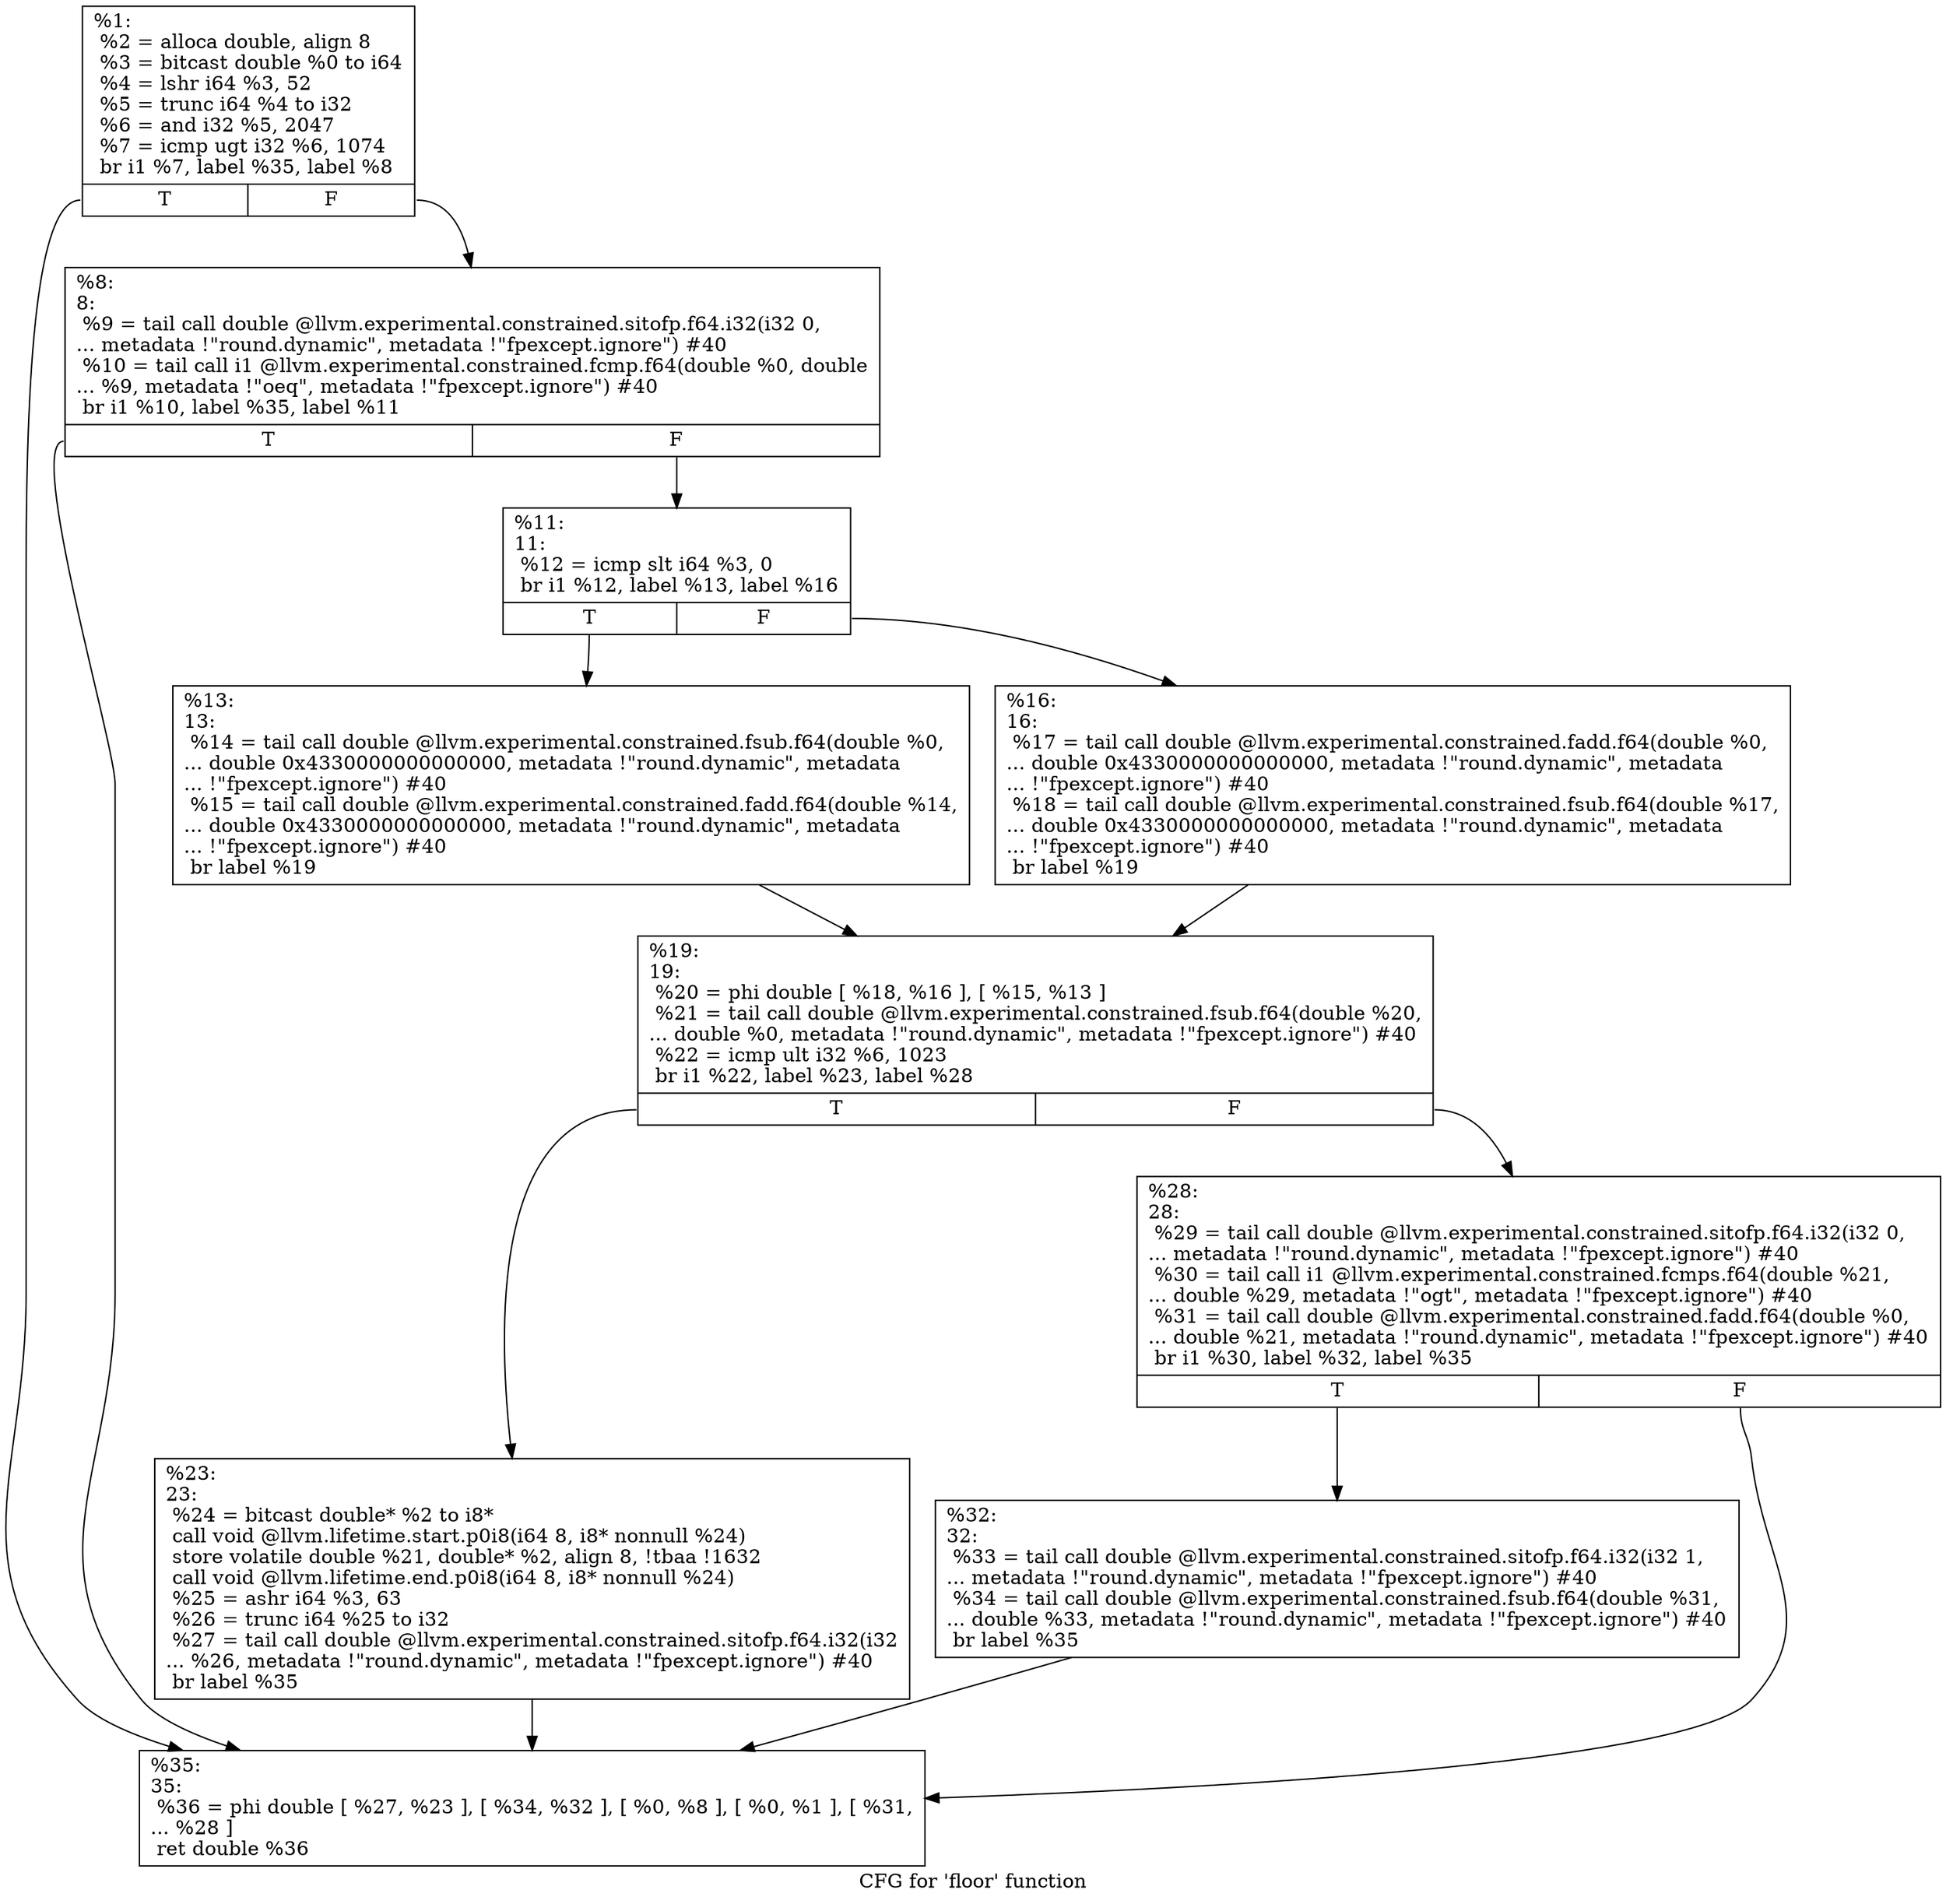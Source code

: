 digraph "CFG for 'floor' function" {
	label="CFG for 'floor' function";

	Node0x171f660 [shape=record,label="{%1:\l  %2 = alloca double, align 8\l  %3 = bitcast double %0 to i64\l  %4 = lshr i64 %3, 52\l  %5 = trunc i64 %4 to i32\l  %6 = and i32 %5, 2047\l  %7 = icmp ugt i32 %6, 1074\l  br i1 %7, label %35, label %8\l|{<s0>T|<s1>F}}"];
	Node0x171f660:s0 -> Node0x171f930;
	Node0x171f660:s1 -> Node0x171f6b0;
	Node0x171f6b0 [shape=record,label="{%8:\l8:                                                \l  %9 = tail call double @llvm.experimental.constrained.sitofp.f64.i32(i32 0,\l... metadata !\"round.dynamic\", metadata !\"fpexcept.ignore\") #40\l  %10 = tail call i1 @llvm.experimental.constrained.fcmp.f64(double %0, double\l... %9, metadata !\"oeq\", metadata !\"fpexcept.ignore\") #40\l  br i1 %10, label %35, label %11\l|{<s0>T|<s1>F}}"];
	Node0x171f6b0:s0 -> Node0x171f930;
	Node0x171f6b0:s1 -> Node0x171f700;
	Node0x171f700 [shape=record,label="{%11:\l11:                                               \l  %12 = icmp slt i64 %3, 0\l  br i1 %12, label %13, label %16\l|{<s0>T|<s1>F}}"];
	Node0x171f700:s0 -> Node0x171f750;
	Node0x171f700:s1 -> Node0x171f7a0;
	Node0x171f750 [shape=record,label="{%13:\l13:                                               \l  %14 = tail call double @llvm.experimental.constrained.fsub.f64(double %0,\l... double 0x4330000000000000, metadata !\"round.dynamic\", metadata\l... !\"fpexcept.ignore\") #40\l  %15 = tail call double @llvm.experimental.constrained.fadd.f64(double %14,\l... double 0x4330000000000000, metadata !\"round.dynamic\", metadata\l... !\"fpexcept.ignore\") #40\l  br label %19\l}"];
	Node0x171f750 -> Node0x171f7f0;
	Node0x171f7a0 [shape=record,label="{%16:\l16:                                               \l  %17 = tail call double @llvm.experimental.constrained.fadd.f64(double %0,\l... double 0x4330000000000000, metadata !\"round.dynamic\", metadata\l... !\"fpexcept.ignore\") #40\l  %18 = tail call double @llvm.experimental.constrained.fsub.f64(double %17,\l... double 0x4330000000000000, metadata !\"round.dynamic\", metadata\l... !\"fpexcept.ignore\") #40\l  br label %19\l}"];
	Node0x171f7a0 -> Node0x171f7f0;
	Node0x171f7f0 [shape=record,label="{%19:\l19:                                               \l  %20 = phi double [ %18, %16 ], [ %15, %13 ]\l  %21 = tail call double @llvm.experimental.constrained.fsub.f64(double %20,\l... double %0, metadata !\"round.dynamic\", metadata !\"fpexcept.ignore\") #40\l  %22 = icmp ult i32 %6, 1023\l  br i1 %22, label %23, label %28\l|{<s0>T|<s1>F}}"];
	Node0x171f7f0:s0 -> Node0x171f840;
	Node0x171f7f0:s1 -> Node0x171f890;
	Node0x171f840 [shape=record,label="{%23:\l23:                                               \l  %24 = bitcast double* %2 to i8*\l  call void @llvm.lifetime.start.p0i8(i64 8, i8* nonnull %24)\l  store volatile double %21, double* %2, align 8, !tbaa !1632\l  call void @llvm.lifetime.end.p0i8(i64 8, i8* nonnull %24)\l  %25 = ashr i64 %3, 63\l  %26 = trunc i64 %25 to i32\l  %27 = tail call double @llvm.experimental.constrained.sitofp.f64.i32(i32\l... %26, metadata !\"round.dynamic\", metadata !\"fpexcept.ignore\") #40\l  br label %35\l}"];
	Node0x171f840 -> Node0x171f930;
	Node0x171f890 [shape=record,label="{%28:\l28:                                               \l  %29 = tail call double @llvm.experimental.constrained.sitofp.f64.i32(i32 0,\l... metadata !\"round.dynamic\", metadata !\"fpexcept.ignore\") #40\l  %30 = tail call i1 @llvm.experimental.constrained.fcmps.f64(double %21,\l... double %29, metadata !\"ogt\", metadata !\"fpexcept.ignore\") #40\l  %31 = tail call double @llvm.experimental.constrained.fadd.f64(double %0,\l... double %21, metadata !\"round.dynamic\", metadata !\"fpexcept.ignore\") #40\l  br i1 %30, label %32, label %35\l|{<s0>T|<s1>F}}"];
	Node0x171f890:s0 -> Node0x171f8e0;
	Node0x171f890:s1 -> Node0x171f930;
	Node0x171f8e0 [shape=record,label="{%32:\l32:                                               \l  %33 = tail call double @llvm.experimental.constrained.sitofp.f64.i32(i32 1,\l... metadata !\"round.dynamic\", metadata !\"fpexcept.ignore\") #40\l  %34 = tail call double @llvm.experimental.constrained.fsub.f64(double %31,\l... double %33, metadata !\"round.dynamic\", metadata !\"fpexcept.ignore\") #40\l  br label %35\l}"];
	Node0x171f8e0 -> Node0x171f930;
	Node0x171f930 [shape=record,label="{%35:\l35:                                               \l  %36 = phi double [ %27, %23 ], [ %34, %32 ], [ %0, %8 ], [ %0, %1 ], [ %31,\l... %28 ]\l  ret double %36\l}"];
}
